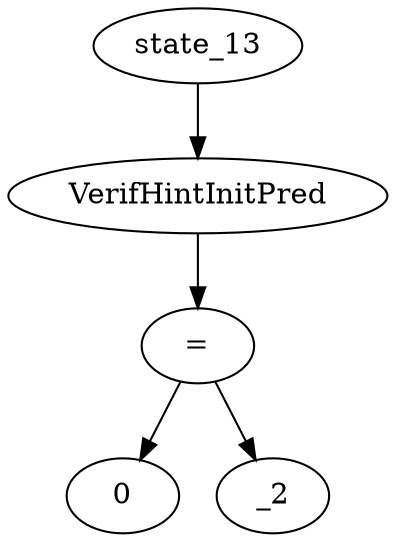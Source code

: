 digraph dag {
0 [label="state_13"];
1 [label="VerifHintInitPred"];
2 [label="="];
3 [label="0"];
4 [label="_2"];
"0" -> "1"[label=""]
"1" -> "2"[label=""]
"2" -> "4"[label=""]
"2" -> "3"[label=""]
}
